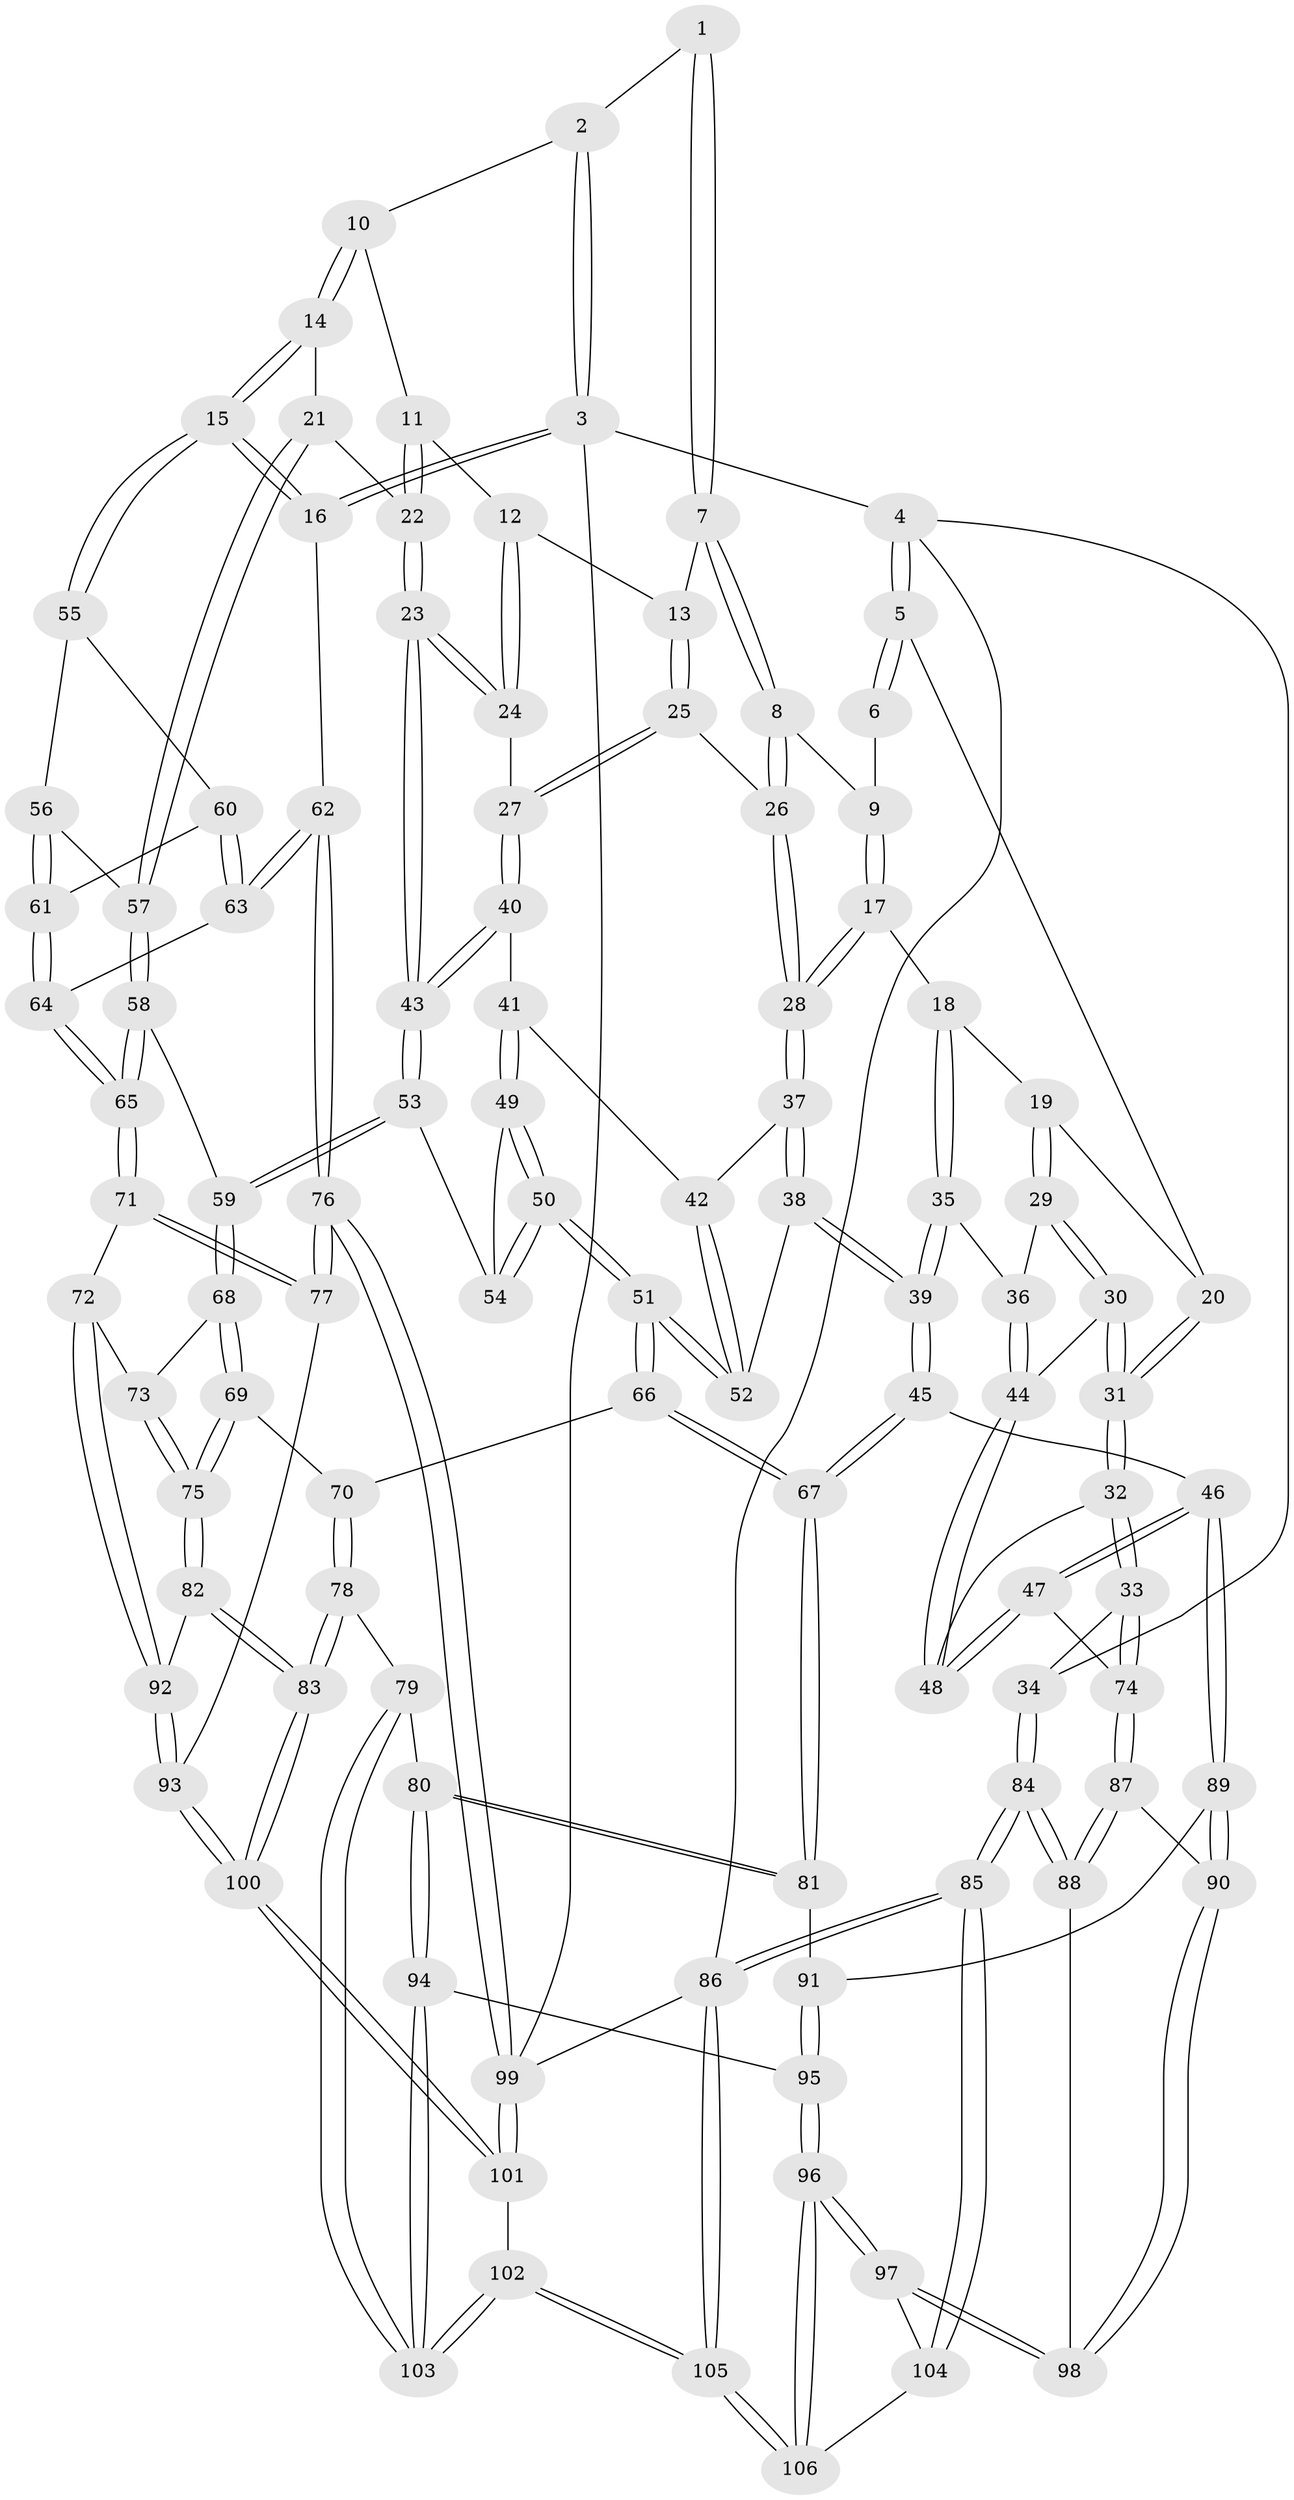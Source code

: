 // Generated by graph-tools (version 1.1) at 2025/51/03/09/25 03:51:07]
// undirected, 106 vertices, 262 edges
graph export_dot {
graph [start="1"]
  node [color=gray90,style=filled];
  1 [pos="+0.5897659640656029+0"];
  2 [pos="+0.7247803498382691+0"];
  3 [pos="+1+0"];
  4 [pos="+0+0"];
  5 [pos="+0+0"];
  6 [pos="+0.34210002241330617+0"];
  7 [pos="+0.5219167703090939+0.11501791589896689"];
  8 [pos="+0.4835469049709241+0.1378543141540124"];
  9 [pos="+0.41051330665763663+0.10180545013614062"];
  10 [pos="+0.7482339367145592+0"];
  11 [pos="+0.7005618377862336+0.06979796858922838"];
  12 [pos="+0.6113702480158801+0.14943938079588046"];
  13 [pos="+0.5786380301682741+0.1486505776560499"];
  14 [pos="+0.8817155538170575+0.1463234155998594"];
  15 [pos="+1+0.2134848891322488"];
  16 [pos="+1+0.19097816797487652"];
  17 [pos="+0.3181199894512413+0.16142866003820158"];
  18 [pos="+0.30314381951247016+0.1605412403042409"];
  19 [pos="+0.08147477341721916+0"];
  20 [pos="+0.06869626574279283+0"];
  21 [pos="+0.7364855949984673+0.25577027663645974"];
  22 [pos="+0.7339187335946356+0.2555592478790031"];
  23 [pos="+0.7256959444299298+0.25858937168861523"];
  24 [pos="+0.6440087484127338+0.1981744669367816"];
  25 [pos="+0.566717607998756+0.23619638497705453"];
  26 [pos="+0.4733912128135053+0.17833923040301541"];
  27 [pos="+0.5691581059091718+0.24514294860929672"];
  28 [pos="+0.4326635821711934+0.2527351035045046"];
  29 [pos="+0.1752971083871047+0.23174132247140464"];
  30 [pos="+0.14590638605449952+0.2804078604666054"];
  31 [pos="+0.09153942257451238+0.3394882648597849"];
  32 [pos="+0.06758529547194987+0.3913833904704748"];
  33 [pos="+0+0.40736385849120504"];
  34 [pos="+0+0.3944694129191565"];
  35 [pos="+0.27220204424510347+0.2445443851081518"];
  36 [pos="+0.2593320392977315+0.25030799640954565"];
  37 [pos="+0.4342940637385756+0.27183385162892043"];
  38 [pos="+0.4203211961691903+0.2938303417154744"];
  39 [pos="+0.3670283439694234+0.34207708465305686"];
  40 [pos="+0.567817159248077+0.29009206096778345"];
  41 [pos="+0.5645094864592053+0.2921581937003619"];
  42 [pos="+0.5473777874035318+0.2945951164669738"];
  43 [pos="+0.6778497236195475+0.30318715602738816"];
  44 [pos="+0.23618466712114575+0.29665723793121423"];
  45 [pos="+0.3115173746271487+0.5056632653017735"];
  46 [pos="+0.2844948360172308+0.5076550718136204"];
  47 [pos="+0.26658345650965753+0.501063198405084"];
  48 [pos="+0.21001887490968238+0.4566242237483175"];
  49 [pos="+0.5681054239398706+0.3266721993251629"];
  50 [pos="+0.5203724998290175+0.4578617207721705"];
  51 [pos="+0.5161291329874635+0.46003155033322046"];
  52 [pos="+0.5041761842172026+0.38888780762414255"];
  53 [pos="+0.6689183706201209+0.4241759509884505"];
  54 [pos="+0.6075912431222895+0.4268101727077528"];
  55 [pos="+0.9667856850507986+0.29073030002338834"];
  56 [pos="+0.8933840313479827+0.3277098626825902"];
  57 [pos="+0.8286373156829417+0.3454905045060702"];
  58 [pos="+0.7950196957979725+0.4703021815254124"];
  59 [pos="+0.7193008219479455+0.47815377173752205"];
  60 [pos="+0.9508240747184357+0.39401841544360766"];
  61 [pos="+0.9128442100369989+0.4531187605399287"];
  62 [pos="+1+0.5225251299995245"];
  63 [pos="+1+0.5222476891842355"];
  64 [pos="+0.8910773078875974+0.5363956140579978"];
  65 [pos="+0.8887279148945789+0.5372972289626448"];
  66 [pos="+0.4664384221126822+0.521963289740852"];
  67 [pos="+0.3710400879798711+0.5354257172401623"];
  68 [pos="+0.7158551536203951+0.4846059091819583"];
  69 [pos="+0.6387031313440328+0.5842516215083324"];
  70 [pos="+0.5233854441163646+0.5585962957766475"];
  71 [pos="+0.8788676449456401+0.5765777287101718"];
  72 [pos="+0.8524985235216356+0.6262114507653666"];
  73 [pos="+0.7571268229968755+0.6098794346951244"];
  74 [pos="+0.07759866568313051+0.6229502677966939"];
  75 [pos="+0.6653092200959259+0.6546182008980422"];
  76 [pos="+1+0.7709847561979837"];
  77 [pos="+1+0.7722694283783769"];
  78 [pos="+0.5520027346004404+0.7577012872816722"];
  79 [pos="+0.5174511381122594+0.7609222016026786"];
  80 [pos="+0.41706160766951567+0.7609642750062194"];
  81 [pos="+0.39948529938315547+0.6781598349861894"];
  82 [pos="+0.6701614830980439+0.7384772066445833"];
  83 [pos="+0.6558313933695226+0.7842465410501891"];
  84 [pos="+0+0.7928672326021416"];
  85 [pos="+0+0.9547358630981818"];
  86 [pos="+0+1"];
  87 [pos="+0.06876884778902209+0.6560294715739777"];
  88 [pos="+0+0.7365649341967658"];
  89 [pos="+0.2148268886275783+0.6978555458212199"];
  90 [pos="+0.15825856334422145+0.7337120165519411"];
  91 [pos="+0.23919709699395011+0.7186291806791674"];
  92 [pos="+0.8496105664775856+0.6433119828038883"];
  93 [pos="+0.906325286350363+0.8007529281841558"];
  94 [pos="+0.39054603238372043+0.7953956188057036"];
  95 [pos="+0.35463979298286313+0.8212284892030477"];
  96 [pos="+0.26792032757876094+0.9649480137024689"];
  97 [pos="+0.14865083867282877+0.82877151548597"];
  98 [pos="+0.14299569438044513+0.7886621865743287"];
  99 [pos="+1+1"];
  100 [pos="+0.7411947225781816+0.955489953266077"];
  101 [pos="+0.721254081924654+1"];
  102 [pos="+0.6501041618306193+1"];
  103 [pos="+0.506731286683151+0.9194799361724965"];
  104 [pos="+0+0.9068886634479002"];
  105 [pos="+0.29952869502302615+1"];
  106 [pos="+0.2678242457267772+0.9720288086825712"];
  1 -- 2;
  1 -- 7;
  1 -- 7;
  2 -- 3;
  2 -- 3;
  2 -- 10;
  3 -- 4;
  3 -- 16;
  3 -- 16;
  3 -- 99;
  4 -- 5;
  4 -- 5;
  4 -- 34;
  4 -- 86;
  5 -- 6;
  5 -- 6;
  5 -- 20;
  6 -- 9;
  7 -- 8;
  7 -- 8;
  7 -- 13;
  8 -- 9;
  8 -- 26;
  8 -- 26;
  9 -- 17;
  9 -- 17;
  10 -- 11;
  10 -- 14;
  10 -- 14;
  11 -- 12;
  11 -- 22;
  11 -- 22;
  12 -- 13;
  12 -- 24;
  12 -- 24;
  13 -- 25;
  13 -- 25;
  14 -- 15;
  14 -- 15;
  14 -- 21;
  15 -- 16;
  15 -- 16;
  15 -- 55;
  15 -- 55;
  16 -- 62;
  17 -- 18;
  17 -- 28;
  17 -- 28;
  18 -- 19;
  18 -- 35;
  18 -- 35;
  19 -- 20;
  19 -- 29;
  19 -- 29;
  20 -- 31;
  20 -- 31;
  21 -- 22;
  21 -- 57;
  21 -- 57;
  22 -- 23;
  22 -- 23;
  23 -- 24;
  23 -- 24;
  23 -- 43;
  23 -- 43;
  24 -- 27;
  25 -- 26;
  25 -- 27;
  25 -- 27;
  26 -- 28;
  26 -- 28;
  27 -- 40;
  27 -- 40;
  28 -- 37;
  28 -- 37;
  29 -- 30;
  29 -- 30;
  29 -- 36;
  30 -- 31;
  30 -- 31;
  30 -- 44;
  31 -- 32;
  31 -- 32;
  32 -- 33;
  32 -- 33;
  32 -- 48;
  33 -- 34;
  33 -- 74;
  33 -- 74;
  34 -- 84;
  34 -- 84;
  35 -- 36;
  35 -- 39;
  35 -- 39;
  36 -- 44;
  36 -- 44;
  37 -- 38;
  37 -- 38;
  37 -- 42;
  38 -- 39;
  38 -- 39;
  38 -- 52;
  39 -- 45;
  39 -- 45;
  40 -- 41;
  40 -- 43;
  40 -- 43;
  41 -- 42;
  41 -- 49;
  41 -- 49;
  42 -- 52;
  42 -- 52;
  43 -- 53;
  43 -- 53;
  44 -- 48;
  44 -- 48;
  45 -- 46;
  45 -- 67;
  45 -- 67;
  46 -- 47;
  46 -- 47;
  46 -- 89;
  46 -- 89;
  47 -- 48;
  47 -- 48;
  47 -- 74;
  49 -- 50;
  49 -- 50;
  49 -- 54;
  50 -- 51;
  50 -- 51;
  50 -- 54;
  50 -- 54;
  51 -- 52;
  51 -- 52;
  51 -- 66;
  51 -- 66;
  53 -- 54;
  53 -- 59;
  53 -- 59;
  55 -- 56;
  55 -- 60;
  56 -- 57;
  56 -- 61;
  56 -- 61;
  57 -- 58;
  57 -- 58;
  58 -- 59;
  58 -- 65;
  58 -- 65;
  59 -- 68;
  59 -- 68;
  60 -- 61;
  60 -- 63;
  60 -- 63;
  61 -- 64;
  61 -- 64;
  62 -- 63;
  62 -- 63;
  62 -- 76;
  62 -- 76;
  63 -- 64;
  64 -- 65;
  64 -- 65;
  65 -- 71;
  65 -- 71;
  66 -- 67;
  66 -- 67;
  66 -- 70;
  67 -- 81;
  67 -- 81;
  68 -- 69;
  68 -- 69;
  68 -- 73;
  69 -- 70;
  69 -- 75;
  69 -- 75;
  70 -- 78;
  70 -- 78;
  71 -- 72;
  71 -- 77;
  71 -- 77;
  72 -- 73;
  72 -- 92;
  72 -- 92;
  73 -- 75;
  73 -- 75;
  74 -- 87;
  74 -- 87;
  75 -- 82;
  75 -- 82;
  76 -- 77;
  76 -- 77;
  76 -- 99;
  76 -- 99;
  77 -- 93;
  78 -- 79;
  78 -- 83;
  78 -- 83;
  79 -- 80;
  79 -- 103;
  79 -- 103;
  80 -- 81;
  80 -- 81;
  80 -- 94;
  80 -- 94;
  81 -- 91;
  82 -- 83;
  82 -- 83;
  82 -- 92;
  83 -- 100;
  83 -- 100;
  84 -- 85;
  84 -- 85;
  84 -- 88;
  84 -- 88;
  85 -- 86;
  85 -- 86;
  85 -- 104;
  85 -- 104;
  86 -- 105;
  86 -- 105;
  86 -- 99;
  87 -- 88;
  87 -- 88;
  87 -- 90;
  88 -- 98;
  89 -- 90;
  89 -- 90;
  89 -- 91;
  90 -- 98;
  90 -- 98;
  91 -- 95;
  91 -- 95;
  92 -- 93;
  92 -- 93;
  93 -- 100;
  93 -- 100;
  94 -- 95;
  94 -- 103;
  94 -- 103;
  95 -- 96;
  95 -- 96;
  96 -- 97;
  96 -- 97;
  96 -- 106;
  96 -- 106;
  97 -- 98;
  97 -- 98;
  97 -- 104;
  99 -- 101;
  99 -- 101;
  100 -- 101;
  100 -- 101;
  101 -- 102;
  102 -- 103;
  102 -- 103;
  102 -- 105;
  102 -- 105;
  104 -- 106;
  105 -- 106;
  105 -- 106;
}
